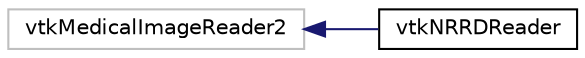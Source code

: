 digraph "Graphical Class Hierarchy"
{
  bgcolor="transparent";
  edge [fontname="Helvetica",fontsize="10",labelfontname="Helvetica",labelfontsize="10"];
  node [fontname="Helvetica",fontsize="10",shape=record];
  rankdir="LR";
  Node281 [label="vtkMedicalImageReader2",height=0.2,width=0.4,color="grey75"];
  Node281 -> Node0 [dir="back",color="midnightblue",fontsize="10",style="solid",fontname="Helvetica"];
  Node0 [label="vtkNRRDReader",height=0.2,width=0.4,color="black",URL="$classvtkNRRDReader.html",tooltip="Reads Nearly Raw Raster Data files. "];
}
